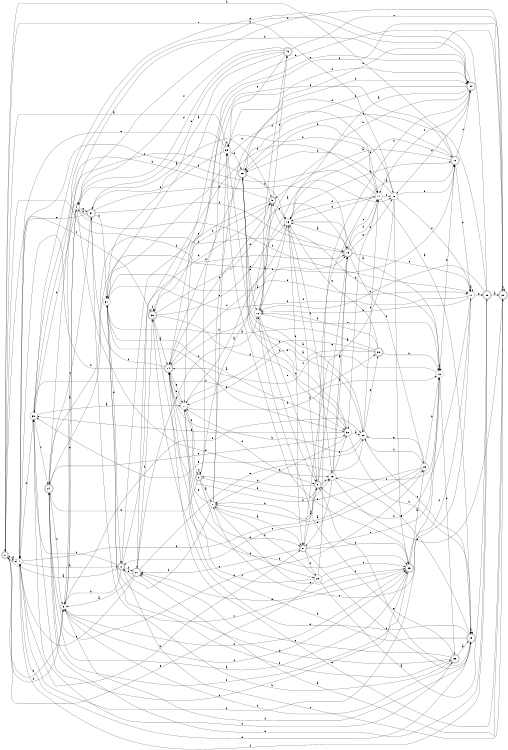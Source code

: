 digraph n33_8 {
__start0 [label="" shape="none"];

rankdir=LR;
size="8,5";

s0 [style="rounded,filled", color="black", fillcolor="white" shape="doublecircle", label="0"];
s1 [style="filled", color="black", fillcolor="white" shape="circle", label="1"];
s2 [style="rounded,filled", color="black", fillcolor="white" shape="doublecircle", label="2"];
s3 [style="filled", color="black", fillcolor="white" shape="circle", label="3"];
s4 [style="filled", color="black", fillcolor="white" shape="circle", label="4"];
s5 [style="rounded,filled", color="black", fillcolor="white" shape="doublecircle", label="5"];
s6 [style="rounded,filled", color="black", fillcolor="white" shape="doublecircle", label="6"];
s7 [style="filled", color="black", fillcolor="white" shape="circle", label="7"];
s8 [style="rounded,filled", color="black", fillcolor="white" shape="doublecircle", label="8"];
s9 [style="rounded,filled", color="black", fillcolor="white" shape="doublecircle", label="9"];
s10 [style="rounded,filled", color="black", fillcolor="white" shape="doublecircle", label="10"];
s11 [style="filled", color="black", fillcolor="white" shape="circle", label="11"];
s12 [style="filled", color="black", fillcolor="white" shape="circle", label="12"];
s13 [style="filled", color="black", fillcolor="white" shape="circle", label="13"];
s14 [style="rounded,filled", color="black", fillcolor="white" shape="doublecircle", label="14"];
s15 [style="rounded,filled", color="black", fillcolor="white" shape="doublecircle", label="15"];
s16 [style="filled", color="black", fillcolor="white" shape="circle", label="16"];
s17 [style="filled", color="black", fillcolor="white" shape="circle", label="17"];
s18 [style="rounded,filled", color="black", fillcolor="white" shape="doublecircle", label="18"];
s19 [style="filled", color="black", fillcolor="white" shape="circle", label="19"];
s20 [style="rounded,filled", color="black", fillcolor="white" shape="doublecircle", label="20"];
s21 [style="rounded,filled", color="black", fillcolor="white" shape="doublecircle", label="21"];
s22 [style="filled", color="black", fillcolor="white" shape="circle", label="22"];
s23 [style="rounded,filled", color="black", fillcolor="white" shape="doublecircle", label="23"];
s24 [style="rounded,filled", color="black", fillcolor="white" shape="doublecircle", label="24"];
s25 [style="rounded,filled", color="black", fillcolor="white" shape="doublecircle", label="25"];
s26 [style="filled", color="black", fillcolor="white" shape="circle", label="26"];
s27 [style="filled", color="black", fillcolor="white" shape="circle", label="27"];
s28 [style="filled", color="black", fillcolor="white" shape="circle", label="28"];
s29 [style="filled", color="black", fillcolor="white" shape="circle", label="29"];
s30 [style="rounded,filled", color="black", fillcolor="white" shape="doublecircle", label="30"];
s31 [style="filled", color="black", fillcolor="white" shape="circle", label="31"];
s32 [style="filled", color="black", fillcolor="white" shape="circle", label="32"];
s33 [style="filled", color="black", fillcolor="white" shape="circle", label="33"];
s34 [style="rounded,filled", color="black", fillcolor="white" shape="doublecircle", label="34"];
s35 [style="rounded,filled", color="black", fillcolor="white" shape="doublecircle", label="35"];
s36 [style="rounded,filled", color="black", fillcolor="white" shape="doublecircle", label="36"];
s37 [style="rounded,filled", color="black", fillcolor="white" shape="doublecircle", label="37"];
s38 [style="rounded,filled", color="black", fillcolor="white" shape="doublecircle", label="38"];
s39 [style="filled", color="black", fillcolor="white" shape="circle", label="39"];
s40 [style="rounded,filled", color="black", fillcolor="white" shape="doublecircle", label="40"];
s0 -> s1 [label="a"];
s0 -> s3 [label="b"];
s0 -> s35 [label="c"];
s0 -> s3 [label="d"];
s0 -> s28 [label="e"];
s0 -> s15 [label="f"];
s1 -> s2 [label="a"];
s1 -> s8 [label="b"];
s1 -> s0 [label="c"];
s1 -> s33 [label="d"];
s1 -> s18 [label="e"];
s1 -> s19 [label="f"];
s2 -> s0 [label="a"];
s2 -> s3 [label="b"];
s2 -> s33 [label="c"];
s2 -> s5 [label="d"];
s2 -> s20 [label="e"];
s2 -> s21 [label="f"];
s3 -> s4 [label="a"];
s3 -> s34 [label="b"];
s3 -> s25 [label="c"];
s3 -> s25 [label="d"];
s3 -> s22 [label="e"];
s3 -> s25 [label="f"];
s4 -> s5 [label="a"];
s4 -> s19 [label="b"];
s4 -> s37 [label="c"];
s4 -> s33 [label="d"];
s4 -> s3 [label="e"];
s4 -> s11 [label="f"];
s5 -> s6 [label="a"];
s5 -> s33 [label="b"];
s5 -> s16 [label="c"];
s5 -> s35 [label="d"];
s5 -> s2 [label="e"];
s5 -> s40 [label="f"];
s6 -> s7 [label="a"];
s6 -> s9 [label="b"];
s6 -> s6 [label="c"];
s6 -> s8 [label="d"];
s6 -> s24 [label="e"];
s6 -> s34 [label="f"];
s7 -> s8 [label="a"];
s7 -> s39 [label="b"];
s7 -> s25 [label="c"];
s7 -> s10 [label="d"];
s7 -> s27 [label="e"];
s7 -> s2 [label="f"];
s8 -> s9 [label="a"];
s8 -> s25 [label="b"];
s8 -> s21 [label="c"];
s8 -> s29 [label="d"];
s8 -> s13 [label="e"];
s8 -> s18 [label="f"];
s9 -> s10 [label="a"];
s9 -> s7 [label="b"];
s9 -> s19 [label="c"];
s9 -> s6 [label="d"];
s9 -> s15 [label="e"];
s9 -> s16 [label="f"];
s10 -> s5 [label="a"];
s10 -> s11 [label="b"];
s10 -> s34 [label="c"];
s10 -> s0 [label="d"];
s10 -> s16 [label="e"];
s10 -> s14 [label="f"];
s11 -> s11 [label="a"];
s11 -> s12 [label="b"];
s11 -> s7 [label="c"];
s11 -> s9 [label="d"];
s11 -> s30 [label="e"];
s11 -> s31 [label="f"];
s12 -> s5 [label="a"];
s12 -> s9 [label="b"];
s12 -> s13 [label="c"];
s12 -> s40 [label="d"];
s12 -> s9 [label="e"];
s12 -> s16 [label="f"];
s13 -> s13 [label="a"];
s13 -> s5 [label="b"];
s13 -> s14 [label="c"];
s13 -> s36 [label="d"];
s13 -> s10 [label="e"];
s13 -> s1 [label="f"];
s14 -> s15 [label="a"];
s14 -> s1 [label="b"];
s14 -> s5 [label="c"];
s14 -> s9 [label="d"];
s14 -> s27 [label="e"];
s14 -> s37 [label="f"];
s15 -> s16 [label="a"];
s15 -> s28 [label="b"];
s15 -> s17 [label="c"];
s15 -> s17 [label="d"];
s15 -> s11 [label="e"];
s15 -> s26 [label="f"];
s16 -> s13 [label="a"];
s16 -> s10 [label="b"];
s16 -> s14 [label="c"];
s16 -> s17 [label="d"];
s16 -> s8 [label="e"];
s16 -> s19 [label="f"];
s17 -> s18 [label="a"];
s17 -> s21 [label="b"];
s17 -> s28 [label="c"];
s17 -> s16 [label="d"];
s17 -> s32 [label="e"];
s17 -> s1 [label="f"];
s18 -> s18 [label="a"];
s18 -> s14 [label="b"];
s18 -> s19 [label="c"];
s18 -> s35 [label="d"];
s18 -> s9 [label="e"];
s18 -> s3 [label="f"];
s19 -> s15 [label="a"];
s19 -> s15 [label="b"];
s19 -> s13 [label="c"];
s19 -> s8 [label="d"];
s19 -> s20 [label="e"];
s19 -> s32 [label="f"];
s20 -> s21 [label="a"];
s20 -> s39 [label="b"];
s20 -> s20 [label="c"];
s20 -> s4 [label="d"];
s20 -> s14 [label="e"];
s20 -> s27 [label="f"];
s21 -> s3 [label="a"];
s21 -> s12 [label="b"];
s21 -> s1 [label="c"];
s21 -> s2 [label="d"];
s21 -> s22 [label="e"];
s21 -> s35 [label="f"];
s22 -> s23 [label="a"];
s22 -> s27 [label="b"];
s22 -> s18 [label="c"];
s22 -> s38 [label="d"];
s22 -> s33 [label="e"];
s22 -> s17 [label="f"];
s23 -> s22 [label="a"];
s23 -> s16 [label="b"];
s23 -> s24 [label="c"];
s23 -> s34 [label="d"];
s23 -> s12 [label="e"];
s23 -> s14 [label="f"];
s24 -> s25 [label="a"];
s24 -> s15 [label="b"];
s24 -> s10 [label="c"];
s24 -> s26 [label="d"];
s24 -> s32 [label="e"];
s24 -> s3 [label="f"];
s25 -> s26 [label="a"];
s25 -> s11 [label="b"];
s25 -> s33 [label="c"];
s25 -> s21 [label="d"];
s25 -> s39 [label="e"];
s25 -> s24 [label="f"];
s26 -> s7 [label="a"];
s26 -> s13 [label="b"];
s26 -> s2 [label="c"];
s26 -> s27 [label="d"];
s26 -> s22 [label="e"];
s26 -> s22 [label="f"];
s27 -> s28 [label="a"];
s27 -> s14 [label="b"];
s27 -> s29 [label="c"];
s27 -> s13 [label="d"];
s27 -> s14 [label="e"];
s27 -> s6 [label="f"];
s28 -> s8 [label="a"];
s28 -> s23 [label="b"];
s28 -> s25 [label="c"];
s28 -> s23 [label="d"];
s28 -> s10 [label="e"];
s28 -> s11 [label="f"];
s29 -> s30 [label="a"];
s29 -> s7 [label="b"];
s29 -> s25 [label="c"];
s29 -> s34 [label="d"];
s29 -> s0 [label="e"];
s29 -> s14 [label="f"];
s30 -> s20 [label="a"];
s30 -> s12 [label="b"];
s30 -> s23 [label="c"];
s30 -> s31 [label="d"];
s30 -> s24 [label="e"];
s30 -> s1 [label="f"];
s31 -> s32 [label="a"];
s31 -> s32 [label="b"];
s31 -> s17 [label="c"];
s31 -> s2 [label="d"];
s31 -> s11 [label="e"];
s31 -> s36 [label="f"];
s32 -> s22 [label="a"];
s32 -> s18 [label="b"];
s32 -> s23 [label="c"];
s32 -> s7 [label="d"];
s32 -> s33 [label="e"];
s32 -> s39 [label="f"];
s33 -> s27 [label="a"];
s33 -> s34 [label="b"];
s33 -> s24 [label="c"];
s33 -> s36 [label="d"];
s33 -> s34 [label="e"];
s33 -> s38 [label="f"];
s34 -> s16 [label="a"];
s34 -> s12 [label="b"];
s34 -> s17 [label="c"];
s34 -> s28 [label="d"];
s34 -> s35 [label="e"];
s34 -> s23 [label="f"];
s35 -> s14 [label="a"];
s35 -> s25 [label="b"];
s35 -> s16 [label="c"];
s35 -> s32 [label="d"];
s35 -> s15 [label="e"];
s35 -> s35 [label="f"];
s36 -> s18 [label="a"];
s36 -> s37 [label="b"];
s36 -> s3 [label="c"];
s36 -> s31 [label="d"];
s36 -> s21 [label="e"];
s36 -> s12 [label="f"];
s37 -> s4 [label="a"];
s37 -> s31 [label="b"];
s37 -> s24 [label="c"];
s37 -> s15 [label="d"];
s37 -> s1 [label="e"];
s37 -> s15 [label="f"];
s38 -> s31 [label="a"];
s38 -> s13 [label="b"];
s38 -> s27 [label="c"];
s38 -> s27 [label="d"];
s38 -> s16 [label="e"];
s38 -> s12 [label="f"];
s39 -> s0 [label="a"];
s39 -> s17 [label="b"];
s39 -> s39 [label="c"];
s39 -> s23 [label="d"];
s39 -> s1 [label="e"];
s39 -> s37 [label="f"];
s40 -> s31 [label="a"];
s40 -> s37 [label="b"];
s40 -> s20 [label="c"];
s40 -> s4 [label="d"];
s40 -> s39 [label="e"];
s40 -> s4 [label="f"];

}